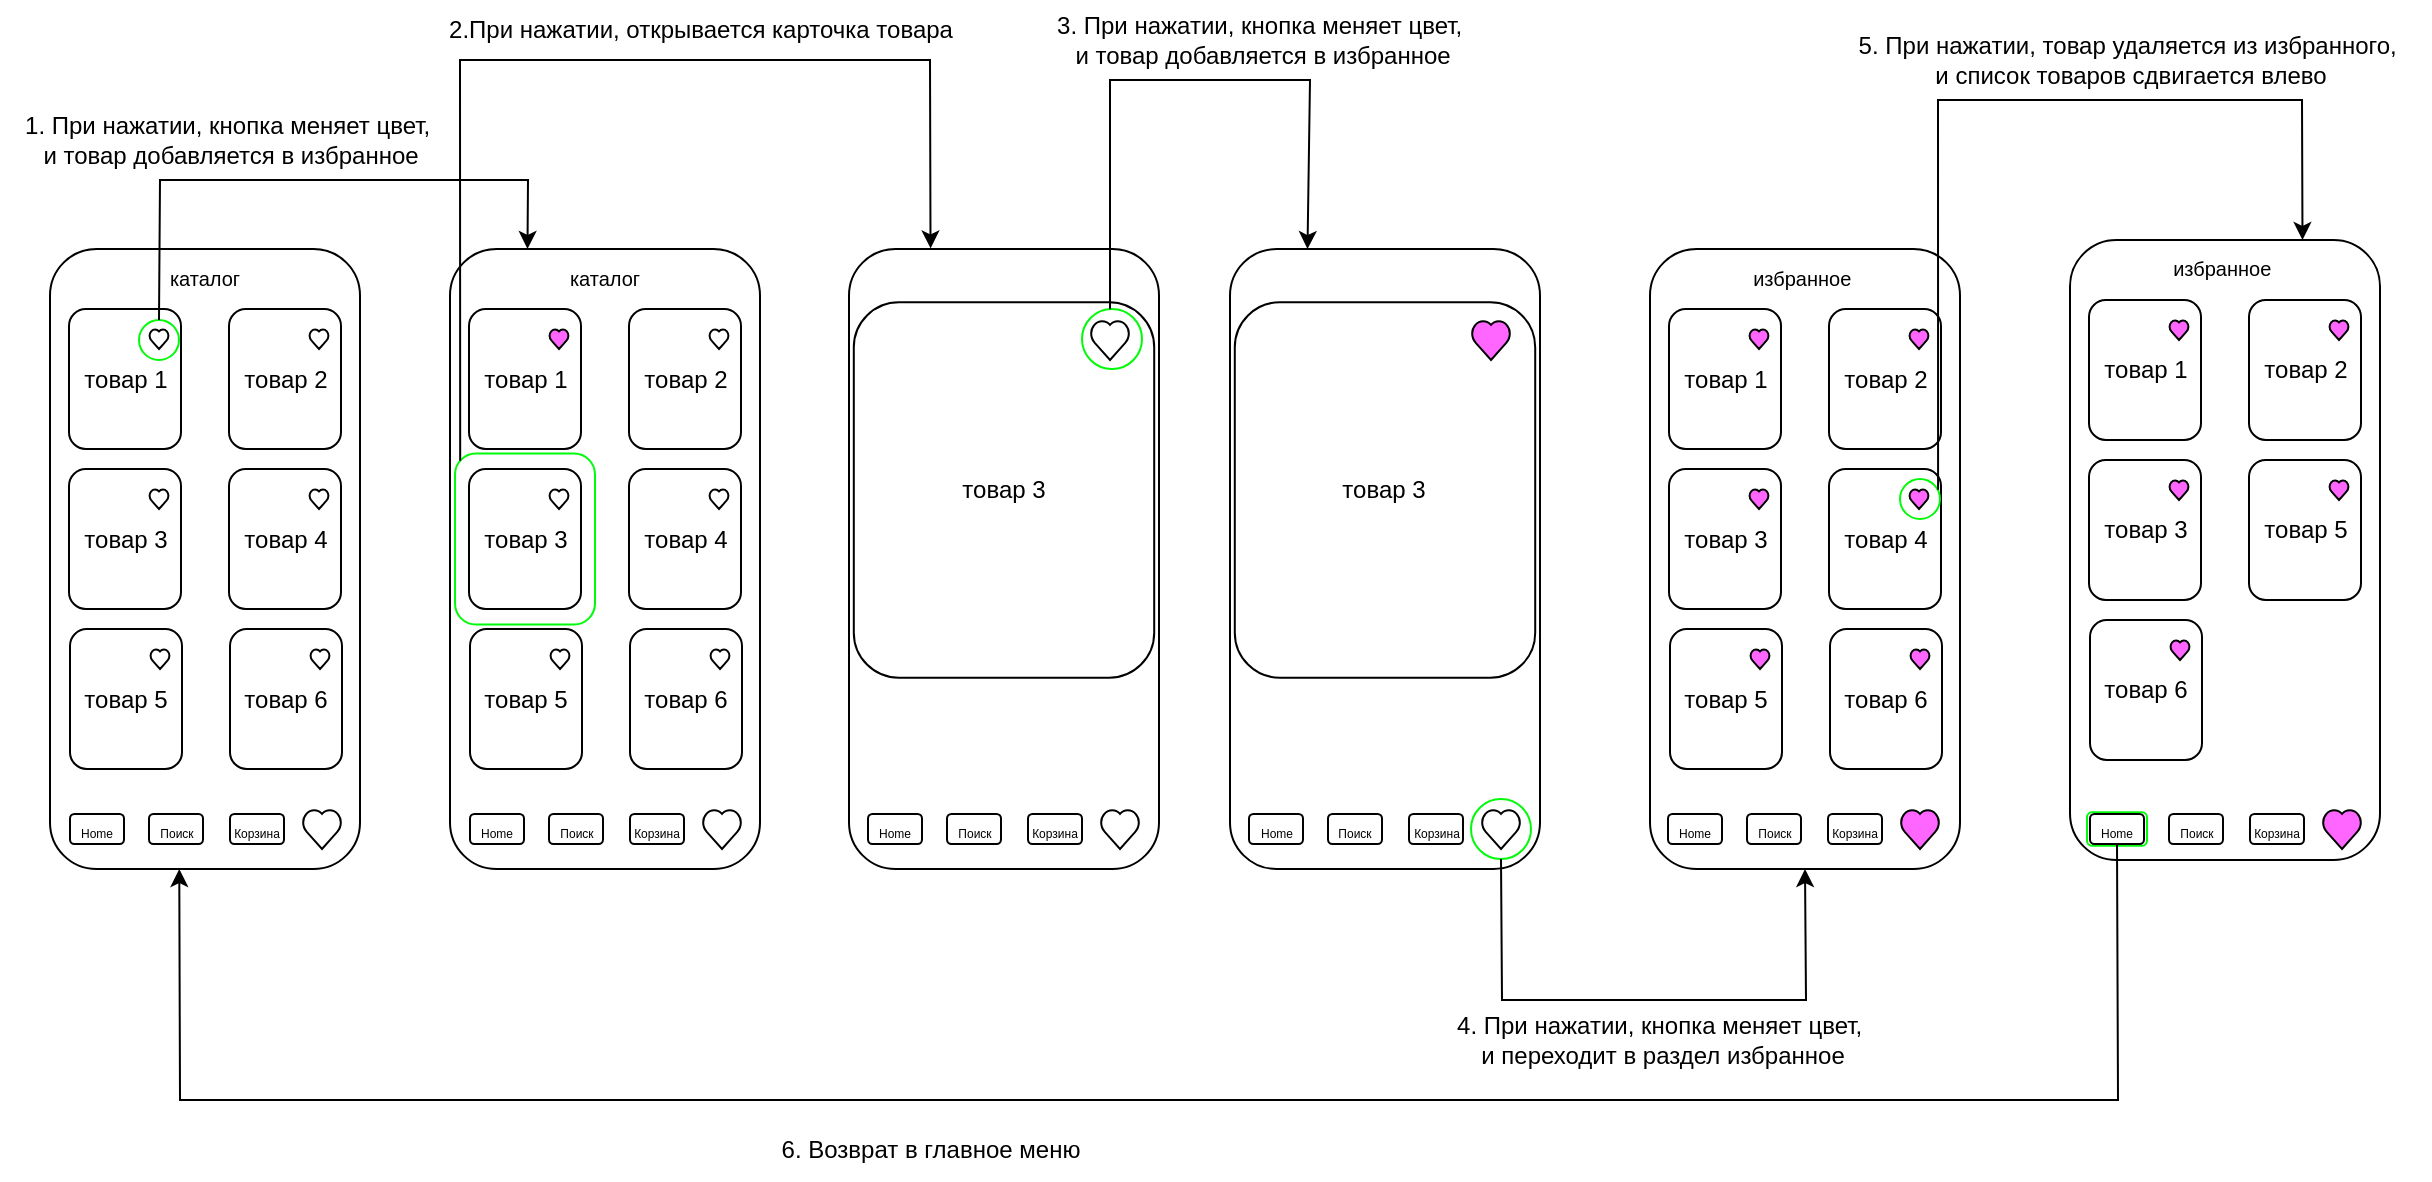 <mxfile version="24.8.0">
  <diagram id="9sQmnJu0lc5YC46oBtRC" name="bsa21_2">
    <mxGraphModel dx="1300" dy="711" grid="1" gridSize="10" guides="1" tooltips="1" connect="1" arrows="1" fold="1" page="1" pageScale="1" pageWidth="1654" pageHeight="1169" math="0" shadow="0">
      <root>
        <mxCell id="0" />
        <mxCell id="1" parent="0" />
        <mxCell id="m1XFAZKYXhFZ4w68f1Fo-2" value="&lt;font style=&quot;font-size: 10px;&quot;&gt;каталог&lt;/font&gt;" style="rounded=1;whiteSpace=wrap;html=1;verticalAlign=top;" parent="1" vertex="1">
          <mxGeometry x="40" y="154.5" width="155" height="310" as="geometry" />
        </mxCell>
        <mxCell id="snO9IdEiVwamC3HxAGcw-32" value="товар 1" style="rounded=1;whiteSpace=wrap;html=1;" parent="1" vertex="1">
          <mxGeometry x="49.5" y="184.5" width="56" height="70" as="geometry" />
        </mxCell>
        <mxCell id="tuDCf-i1AgGtZpwe7FlV-100" value="" style="ellipse;whiteSpace=wrap;html=1;aspect=fixed;strokeWidth=1;strokeColor=#00FA08;" parent="1" vertex="1">
          <mxGeometry x="84.5" y="190" width="20" height="20" as="geometry" />
        </mxCell>
        <mxCell id="snO9IdEiVwamC3HxAGcw-91" value="&lt;span style=&quot;font-size: 10px;&quot;&gt;избранное&amp;nbsp;&lt;/span&gt;" style="rounded=1;whiteSpace=wrap;html=1;verticalAlign=top;" parent="1" vertex="1">
          <mxGeometry x="1050" y="150" width="155" height="310" as="geometry" />
        </mxCell>
        <mxCell id="tuDCf-i1AgGtZpwe7FlV-94" value="" style="rounded=1;whiteSpace=wrap;html=1;strokeColor=#00FA08;" parent="1" vertex="1">
          <mxGeometry x="1058.5" y="436.13" width="30" height="16.75" as="geometry" />
        </mxCell>
        <mxCell id="tuDCf-i1AgGtZpwe7FlV-66" value="" style="rounded=1;whiteSpace=wrap;html=1;verticalAlign=top;" parent="1" vertex="1">
          <mxGeometry x="630" y="154.5" width="155" height="310" as="geometry" />
        </mxCell>
        <mxCell id="tuDCf-i1AgGtZpwe7FlV-82" value="" style="ellipse;whiteSpace=wrap;html=1;aspect=fixed;strokeWidth=1;strokeColor=#00FA08;" parent="1" vertex="1">
          <mxGeometry x="750.5" y="429.5" width="30" height="30" as="geometry" />
        </mxCell>
        <mxCell id="tuDCf-i1AgGtZpwe7FlV-35" value="" style="rounded=1;whiteSpace=wrap;html=1;verticalAlign=top;" parent="1" vertex="1">
          <mxGeometry x="439.5" y="154.5" width="155" height="310" as="geometry" />
        </mxCell>
        <mxCell id="tuDCf-i1AgGtZpwe7FlV-64" value="товар 3" style="rounded=1;whiteSpace=wrap;html=1;" parent="1" vertex="1">
          <mxGeometry x="441.9" y="181.13" width="150.2" height="187.75" as="geometry" />
        </mxCell>
        <mxCell id="tuDCf-i1AgGtZpwe7FlV-81" value="" style="ellipse;whiteSpace=wrap;html=1;aspect=fixed;strokeWidth=1;strokeColor=#00FA08;" parent="1" vertex="1">
          <mxGeometry x="556" y="184.5" width="30" height="30" as="geometry" />
        </mxCell>
        <mxCell id="snO9IdEiVwamC3HxAGcw-37" value="&lt;font style=&quot;font-size: 10px;&quot;&gt;каталог&lt;/font&gt;" style="rounded=1;whiteSpace=wrap;html=1;verticalAlign=top;" parent="1" vertex="1">
          <mxGeometry x="240" y="154.5" width="155" height="310" as="geometry" />
        </mxCell>
        <mxCell id="tuDCf-i1AgGtZpwe7FlV-63" value="" style="rounded=1;whiteSpace=wrap;html=1;strokeColor=#00fa08;" parent="1" vertex="1">
          <mxGeometry x="242.5" y="256.75" width="70" height="85.5" as="geometry" />
        </mxCell>
        <mxCell id="snO9IdEiVwamC3HxAGcw-59" value="&lt;span style=&quot;font-size: 10px;&quot;&gt;избранное&amp;nbsp;&lt;/span&gt;" style="rounded=1;whiteSpace=wrap;html=1;verticalAlign=top;" parent="1" vertex="1">
          <mxGeometry x="840" y="154.5" width="155" height="310" as="geometry" />
        </mxCell>
        <mxCell id="snO9IdEiVwamC3HxAGcw-60" value="товар 4" style="rounded=1;whiteSpace=wrap;html=1;" parent="1" vertex="1">
          <mxGeometry x="929.5" y="264.5" width="56" height="70" as="geometry" />
        </mxCell>
        <mxCell id="snO9IdEiVwamC3HxAGcw-108" value="" style="ellipse;whiteSpace=wrap;html=1;aspect=fixed;strokeWidth=1;strokeColor=#00FA08;" parent="1" vertex="1">
          <mxGeometry x="965" y="269.5" width="20" height="20" as="geometry" />
        </mxCell>
        <mxCell id="snO9IdEiVwamC3HxAGcw-29" value="товар 4" style="rounded=1;whiteSpace=wrap;html=1;" parent="1" vertex="1">
          <mxGeometry x="129.5" y="264.5" width="56" height="70" as="geometry" />
        </mxCell>
        <mxCell id="snO9IdEiVwamC3HxAGcw-18" value="" style="verticalLabelPosition=bottom;verticalAlign=top;html=1;shape=mxgraph.basic.heart" parent="1" vertex="1">
          <mxGeometry x="166" y="434.5" width="20" height="20" as="geometry" />
        </mxCell>
        <mxCell id="snO9IdEiVwamC3HxAGcw-24" value="товар 5" style="rounded=1;whiteSpace=wrap;html=1;" parent="1" vertex="1">
          <mxGeometry x="50" y="344.5" width="56" height="70" as="geometry" />
        </mxCell>
        <mxCell id="snO9IdEiVwamC3HxAGcw-25" value="товар 6" style="rounded=1;whiteSpace=wrap;html=1;" parent="1" vertex="1">
          <mxGeometry x="130" y="344.5" width="56" height="70" as="geometry" />
        </mxCell>
        <mxCell id="snO9IdEiVwamC3HxAGcw-26" value="" style="verticalLabelPosition=bottom;verticalAlign=top;html=1;shape=mxgraph.basic.heart" parent="1" vertex="1">
          <mxGeometry x="170" y="354.5" width="10" height="10" as="geometry" />
        </mxCell>
        <mxCell id="snO9IdEiVwamC3HxAGcw-27" value="" style="verticalLabelPosition=bottom;verticalAlign=top;html=1;shape=mxgraph.basic.heart" parent="1" vertex="1">
          <mxGeometry x="90" y="354.5" width="10" height="10" as="geometry" />
        </mxCell>
        <mxCell id="snO9IdEiVwamC3HxAGcw-28" value="товар 3" style="rounded=1;whiteSpace=wrap;html=1;" parent="1" vertex="1">
          <mxGeometry x="49.5" y="264.5" width="56" height="70" as="geometry" />
        </mxCell>
        <mxCell id="snO9IdEiVwamC3HxAGcw-30" value="" style="verticalLabelPosition=bottom;verticalAlign=top;html=1;shape=mxgraph.basic.heart" parent="1" vertex="1">
          <mxGeometry x="169.5" y="274.5" width="10" height="10" as="geometry" />
        </mxCell>
        <mxCell id="snO9IdEiVwamC3HxAGcw-31" value="" style="verticalLabelPosition=bottom;verticalAlign=top;html=1;shape=mxgraph.basic.heart" parent="1" vertex="1">
          <mxGeometry x="89.5" y="274.5" width="10" height="10" as="geometry" />
        </mxCell>
        <mxCell id="snO9IdEiVwamC3HxAGcw-33" value="товар 2" style="rounded=1;whiteSpace=wrap;html=1;" parent="1" vertex="1">
          <mxGeometry x="129.5" y="184.5" width="56" height="70" as="geometry" />
        </mxCell>
        <mxCell id="snO9IdEiVwamC3HxAGcw-34" value="" style="verticalLabelPosition=bottom;verticalAlign=top;html=1;shape=mxgraph.basic.heart" parent="1" vertex="1">
          <mxGeometry x="169.5" y="194.5" width="10" height="10" as="geometry" />
        </mxCell>
        <mxCell id="snO9IdEiVwamC3HxAGcw-35" value="" style="verticalLabelPosition=bottom;verticalAlign=top;html=1;shape=mxgraph.basic.heart" parent="1" vertex="1">
          <mxGeometry x="89.5" y="194.5" width="10" height="10" as="geometry" />
        </mxCell>
        <mxCell id="snO9IdEiVwamC3HxAGcw-38" value="" style="verticalLabelPosition=bottom;verticalAlign=top;html=1;shape=mxgraph.basic.heart" parent="1" vertex="1">
          <mxGeometry x="560" y="190" width="20" height="20" as="geometry" />
        </mxCell>
        <mxCell id="snO9IdEiVwamC3HxAGcw-39" value="товар 5" style="rounded=1;whiteSpace=wrap;html=1;" parent="1" vertex="1">
          <mxGeometry x="250" y="344.5" width="56" height="70" as="geometry" />
        </mxCell>
        <mxCell id="snO9IdEiVwamC3HxAGcw-40" value="товар 6" style="rounded=1;whiteSpace=wrap;html=1;" parent="1" vertex="1">
          <mxGeometry x="330" y="344.5" width="56" height="70" as="geometry" />
        </mxCell>
        <mxCell id="snO9IdEiVwamC3HxAGcw-41" value="" style="verticalLabelPosition=bottom;verticalAlign=top;html=1;shape=mxgraph.basic.heart" parent="1" vertex="1">
          <mxGeometry x="370" y="354.5" width="10" height="10" as="geometry" />
        </mxCell>
        <mxCell id="snO9IdEiVwamC3HxAGcw-42" value="" style="verticalLabelPosition=bottom;verticalAlign=top;html=1;shape=mxgraph.basic.heart" parent="1" vertex="1">
          <mxGeometry x="290" y="354.5" width="10" height="10" as="geometry" />
        </mxCell>
        <mxCell id="snO9IdEiVwamC3HxAGcw-43" value="товар 3" style="rounded=1;whiteSpace=wrap;html=1;" parent="1" vertex="1">
          <mxGeometry x="249.5" y="264.5" width="56" height="70" as="geometry" />
        </mxCell>
        <mxCell id="snO9IdEiVwamC3HxAGcw-44" value="товар 4" style="rounded=1;whiteSpace=wrap;html=1;" parent="1" vertex="1">
          <mxGeometry x="329.5" y="264.5" width="56" height="70" as="geometry" />
        </mxCell>
        <mxCell id="snO9IdEiVwamC3HxAGcw-45" value="" style="verticalLabelPosition=bottom;verticalAlign=top;html=1;shape=mxgraph.basic.heart;strokeColor=#000000;fillColor=#FFFFFF;" parent="1" vertex="1">
          <mxGeometry x="369.5" y="274.5" width="10" height="10" as="geometry" />
        </mxCell>
        <mxCell id="snO9IdEiVwamC3HxAGcw-46" value="" style="verticalLabelPosition=bottom;verticalAlign=top;html=1;shape=mxgraph.basic.heart" parent="1" vertex="1">
          <mxGeometry x="289.5" y="274.5" width="10" height="10" as="geometry" />
        </mxCell>
        <mxCell id="snO9IdEiVwamC3HxAGcw-47" value="товар 1" style="rounded=1;whiteSpace=wrap;html=1;" parent="1" vertex="1">
          <mxGeometry x="249.5" y="184.5" width="56" height="70" as="geometry" />
        </mxCell>
        <mxCell id="snO9IdEiVwamC3HxAGcw-48" value="товар 2" style="rounded=1;whiteSpace=wrap;html=1;" parent="1" vertex="1">
          <mxGeometry x="329.5" y="184.5" width="56" height="70" as="geometry" />
        </mxCell>
        <mxCell id="snO9IdEiVwamC3HxAGcw-49" value="" style="verticalLabelPosition=bottom;verticalAlign=top;html=1;shape=mxgraph.basic.heart" parent="1" vertex="1">
          <mxGeometry x="369.5" y="194.5" width="10" height="10" as="geometry" />
        </mxCell>
        <mxCell id="snO9IdEiVwamC3HxAGcw-50" value="" style="verticalLabelPosition=bottom;verticalAlign=top;html=1;shape=mxgraph.basic.heart;fillColor=#FF66FF;" parent="1" vertex="1">
          <mxGeometry x="289.5" y="194.5" width="10" height="10" as="geometry" />
        </mxCell>
        <mxCell id="snO9IdEiVwamC3HxAGcw-63" value="товар 5" style="rounded=1;whiteSpace=wrap;html=1;" parent="1" vertex="1">
          <mxGeometry x="850" y="344.5" width="56" height="70" as="geometry" />
        </mxCell>
        <mxCell id="snO9IdEiVwamC3HxAGcw-64" value="товар 6" style="rounded=1;whiteSpace=wrap;html=1;" parent="1" vertex="1">
          <mxGeometry x="930" y="344.5" width="56" height="70" as="geometry" />
        </mxCell>
        <mxCell id="snO9IdEiVwamC3HxAGcw-65" value="" style="verticalLabelPosition=bottom;verticalAlign=top;html=1;shape=mxgraph.basic.heart;fillColor=#FF66FF;" parent="1" vertex="1">
          <mxGeometry x="970" y="354.5" width="10" height="10" as="geometry" />
        </mxCell>
        <mxCell id="snO9IdEiVwamC3HxAGcw-66" value="" style="verticalLabelPosition=bottom;verticalAlign=top;html=1;shape=mxgraph.basic.heart;fillColor=#FF66FF;" parent="1" vertex="1">
          <mxGeometry x="890" y="354.5" width="10" height="10" as="geometry" />
        </mxCell>
        <mxCell id="snO9IdEiVwamC3HxAGcw-67" value="товар 3" style="rounded=1;whiteSpace=wrap;html=1;" parent="1" vertex="1">
          <mxGeometry x="849.5" y="264.5" width="56" height="70" as="geometry" />
        </mxCell>
        <mxCell id="snO9IdEiVwamC3HxAGcw-68" value="" style="verticalLabelPosition=bottom;verticalAlign=top;html=1;shape=mxgraph.basic.heart;fillColor=#FF66FF;" parent="1" vertex="1">
          <mxGeometry x="969.5" y="274.5" width="10" height="10" as="geometry" />
        </mxCell>
        <mxCell id="snO9IdEiVwamC3HxAGcw-69" value="" style="verticalLabelPosition=bottom;verticalAlign=top;html=1;shape=mxgraph.basic.heart;strokeColor=#000000;fillColor=#FF66FF;" parent="1" vertex="1">
          <mxGeometry x="889.5" y="274.5" width="10" height="10" as="geometry" />
        </mxCell>
        <mxCell id="snO9IdEiVwamC3HxAGcw-70" value="товар 1" style="rounded=1;whiteSpace=wrap;html=1;" parent="1" vertex="1">
          <mxGeometry x="849.5" y="184.5" width="56" height="70" as="geometry" />
        </mxCell>
        <mxCell id="snO9IdEiVwamC3HxAGcw-71" value="товар 2" style="rounded=1;whiteSpace=wrap;html=1;" parent="1" vertex="1">
          <mxGeometry x="929.5" y="184.5" width="56" height="70" as="geometry" />
        </mxCell>
        <mxCell id="snO9IdEiVwamC3HxAGcw-72" value="" style="verticalLabelPosition=bottom;verticalAlign=top;html=1;shape=mxgraph.basic.heart;fillColor=#FF66FF;" parent="1" vertex="1">
          <mxGeometry x="969.5" y="194.5" width="10" height="10" as="geometry" />
        </mxCell>
        <mxCell id="snO9IdEiVwamC3HxAGcw-73" value="" style="verticalLabelPosition=bottom;verticalAlign=top;html=1;shape=mxgraph.basic.heart;fillColor=#FF66FF;" parent="1" vertex="1">
          <mxGeometry x="889.5" y="194.5" width="10" height="10" as="geometry" />
        </mxCell>
        <mxCell id="snO9IdEiVwamC3HxAGcw-92" value="товар 5" style="rounded=1;whiteSpace=wrap;html=1;" parent="1" vertex="1">
          <mxGeometry x="1139.5" y="260" width="56" height="70" as="geometry" />
        </mxCell>
        <mxCell id="snO9IdEiVwamC3HxAGcw-95" value="товар 6" style="rounded=1;whiteSpace=wrap;html=1;" parent="1" vertex="1">
          <mxGeometry x="1060" y="340" width="56" height="70" as="geometry" />
        </mxCell>
        <mxCell id="snO9IdEiVwamC3HxAGcw-98" value="" style="verticalLabelPosition=bottom;verticalAlign=top;html=1;shape=mxgraph.basic.heart;fillColor=#FF66FF;" parent="1" vertex="1">
          <mxGeometry x="1100" y="350" width="10" height="10" as="geometry" />
        </mxCell>
        <mxCell id="snO9IdEiVwamC3HxAGcw-99" value="товар 3" style="rounded=1;whiteSpace=wrap;html=1;" parent="1" vertex="1">
          <mxGeometry x="1059.5" y="260" width="56" height="70" as="geometry" />
        </mxCell>
        <mxCell id="snO9IdEiVwamC3HxAGcw-100" value="" style="verticalLabelPosition=bottom;verticalAlign=top;html=1;shape=mxgraph.basic.heart;fillColor=#FF66FF;" parent="1" vertex="1">
          <mxGeometry x="1179.5" y="270" width="10" height="10" as="geometry" />
        </mxCell>
        <mxCell id="snO9IdEiVwamC3HxAGcw-101" value="" style="verticalLabelPosition=bottom;verticalAlign=top;html=1;shape=mxgraph.basic.heart;fillColor=#FF66FF;" parent="1" vertex="1">
          <mxGeometry x="1099.5" y="270" width="10" height="10" as="geometry" />
        </mxCell>
        <mxCell id="snO9IdEiVwamC3HxAGcw-102" value="товар 1" style="rounded=1;whiteSpace=wrap;html=1;" parent="1" vertex="1">
          <mxGeometry x="1059.5" y="180" width="56" height="70" as="geometry" />
        </mxCell>
        <mxCell id="snO9IdEiVwamC3HxAGcw-103" value="товар 2" style="rounded=1;whiteSpace=wrap;html=1;" parent="1" vertex="1">
          <mxGeometry x="1139.5" y="180" width="56" height="70" as="geometry" />
        </mxCell>
        <mxCell id="snO9IdEiVwamC3HxAGcw-104" value="" style="verticalLabelPosition=bottom;verticalAlign=top;html=1;shape=mxgraph.basic.heart;fillColor=#FF66FF;" parent="1" vertex="1">
          <mxGeometry x="1179.5" y="190" width="10" height="10" as="geometry" />
        </mxCell>
        <mxCell id="snO9IdEiVwamC3HxAGcw-105" value="" style="verticalLabelPosition=bottom;verticalAlign=top;html=1;shape=mxgraph.basic.heart;fillColor=#FF66FF;" parent="1" vertex="1">
          <mxGeometry x="1099.5" y="190" width="10" height="10" as="geometry" />
        </mxCell>
        <mxCell id="tuDCf-i1AgGtZpwe7FlV-1" value="&lt;span style=&quot;font-size: 6px;&quot;&gt;Корзина&lt;/span&gt;" style="rounded=1;whiteSpace=wrap;html=1;verticalAlign=middle;" parent="1" vertex="1">
          <mxGeometry x="130" y="437" width="27" height="15" as="geometry" />
        </mxCell>
        <mxCell id="tuDCf-i1AgGtZpwe7FlV-5" value="&lt;span style=&quot;font-size: 6px;&quot;&gt;Поиск&lt;/span&gt;" style="rounded=1;whiteSpace=wrap;html=1;verticalAlign=middle;" parent="1" vertex="1">
          <mxGeometry x="89.5" y="437" width="27" height="15" as="geometry" />
        </mxCell>
        <mxCell id="tuDCf-i1AgGtZpwe7FlV-6" value="&lt;span style=&quot;font-size: 6px;&quot;&gt;Home&lt;/span&gt;" style="rounded=1;whiteSpace=wrap;html=1;verticalAlign=middle;" parent="1" vertex="1">
          <mxGeometry x="50" y="437" width="27" height="15" as="geometry" />
        </mxCell>
        <mxCell id="tuDCf-i1AgGtZpwe7FlV-67" value="товар 3" style="rounded=1;whiteSpace=wrap;html=1;" parent="1" vertex="1">
          <mxGeometry x="632.4" y="181.13" width="150.2" height="187.75" as="geometry" />
        </mxCell>
        <mxCell id="tuDCf-i1AgGtZpwe7FlV-68" value="" style="verticalLabelPosition=bottom;verticalAlign=top;html=1;shape=mxgraph.basic.heart;fillColor=#FF66FF;" parent="1" vertex="1">
          <mxGeometry x="750.5" y="190" width="20" height="20" as="geometry" />
        </mxCell>
        <mxCell id="tuDCf-i1AgGtZpwe7FlV-69" value="" style="verticalLabelPosition=bottom;verticalAlign=top;html=1;shape=mxgraph.basic.heart" parent="1" vertex="1">
          <mxGeometry x="366" y="434.5" width="20" height="20" as="geometry" />
        </mxCell>
        <mxCell id="tuDCf-i1AgGtZpwe7FlV-70" value="&lt;span style=&quot;font-size: 6px;&quot;&gt;Корзина&lt;/span&gt;" style="rounded=1;whiteSpace=wrap;html=1;verticalAlign=middle;" parent="1" vertex="1">
          <mxGeometry x="330" y="437" width="27" height="15" as="geometry" />
        </mxCell>
        <mxCell id="tuDCf-i1AgGtZpwe7FlV-71" value="&lt;span style=&quot;font-size: 6px;&quot;&gt;Поиск&lt;/span&gt;" style="rounded=1;whiteSpace=wrap;html=1;verticalAlign=middle;" parent="1" vertex="1">
          <mxGeometry x="289.5" y="437" width="27" height="15" as="geometry" />
        </mxCell>
        <mxCell id="tuDCf-i1AgGtZpwe7FlV-72" value="&lt;span style=&quot;font-size: 6px;&quot;&gt;Home&lt;/span&gt;" style="rounded=1;whiteSpace=wrap;html=1;verticalAlign=middle;" parent="1" vertex="1">
          <mxGeometry x="250" y="437" width="27" height="15" as="geometry" />
        </mxCell>
        <mxCell id="tuDCf-i1AgGtZpwe7FlV-73" value="" style="verticalLabelPosition=bottom;verticalAlign=top;html=1;shape=mxgraph.basic.heart" parent="1" vertex="1">
          <mxGeometry x="565" y="434.5" width="20" height="20" as="geometry" />
        </mxCell>
        <mxCell id="tuDCf-i1AgGtZpwe7FlV-74" value="&lt;span style=&quot;font-size: 6px;&quot;&gt;Корзина&lt;/span&gt;" style="rounded=1;whiteSpace=wrap;html=1;verticalAlign=middle;" parent="1" vertex="1">
          <mxGeometry x="529" y="437" width="27" height="15" as="geometry" />
        </mxCell>
        <mxCell id="tuDCf-i1AgGtZpwe7FlV-75" value="&lt;span style=&quot;font-size: 6px;&quot;&gt;Поиск&lt;/span&gt;" style="rounded=1;whiteSpace=wrap;html=1;verticalAlign=middle;" parent="1" vertex="1">
          <mxGeometry x="488.5" y="437" width="27" height="15" as="geometry" />
        </mxCell>
        <mxCell id="tuDCf-i1AgGtZpwe7FlV-76" value="&lt;span style=&quot;font-size: 6px;&quot;&gt;Home&lt;/span&gt;" style="rounded=1;whiteSpace=wrap;html=1;verticalAlign=middle;" parent="1" vertex="1">
          <mxGeometry x="449" y="437" width="27" height="15" as="geometry" />
        </mxCell>
        <mxCell id="tuDCf-i1AgGtZpwe7FlV-77" value="" style="verticalLabelPosition=bottom;verticalAlign=top;html=1;shape=mxgraph.basic.heart" parent="1" vertex="1">
          <mxGeometry x="755.5" y="434.5" width="20" height="20" as="geometry" />
        </mxCell>
        <mxCell id="tuDCf-i1AgGtZpwe7FlV-78" value="&lt;span style=&quot;font-size: 6px;&quot;&gt;Корзина&lt;/span&gt;" style="rounded=1;whiteSpace=wrap;html=1;verticalAlign=middle;" parent="1" vertex="1">
          <mxGeometry x="719.5" y="437" width="27" height="15" as="geometry" />
        </mxCell>
        <mxCell id="tuDCf-i1AgGtZpwe7FlV-79" value="&lt;span style=&quot;font-size: 6px;&quot;&gt;Поиск&lt;/span&gt;" style="rounded=1;whiteSpace=wrap;html=1;verticalAlign=middle;" parent="1" vertex="1">
          <mxGeometry x="679" y="437" width="27" height="15" as="geometry" />
        </mxCell>
        <mxCell id="tuDCf-i1AgGtZpwe7FlV-80" value="&lt;span style=&quot;font-size: 6px;&quot;&gt;Home&lt;/span&gt;" style="rounded=1;whiteSpace=wrap;html=1;verticalAlign=middle;" parent="1" vertex="1">
          <mxGeometry x="639.5" y="437" width="27" height="15" as="geometry" />
        </mxCell>
        <mxCell id="tuDCf-i1AgGtZpwe7FlV-83" value="" style="verticalLabelPosition=bottom;verticalAlign=top;html=1;shape=mxgraph.basic.heart;fillColor=#FF66FF;" parent="1" vertex="1">
          <mxGeometry x="965" y="434.5" width="20" height="20" as="geometry" />
        </mxCell>
        <mxCell id="tuDCf-i1AgGtZpwe7FlV-84" value="&lt;span style=&quot;font-size: 6px;&quot;&gt;Корзина&lt;/span&gt;" style="rounded=1;whiteSpace=wrap;html=1;verticalAlign=middle;" parent="1" vertex="1">
          <mxGeometry x="929" y="437" width="27" height="15" as="geometry" />
        </mxCell>
        <mxCell id="tuDCf-i1AgGtZpwe7FlV-85" value="&lt;span style=&quot;font-size: 6px;&quot;&gt;Поиск&lt;/span&gt;" style="rounded=1;whiteSpace=wrap;html=1;verticalAlign=middle;" parent="1" vertex="1">
          <mxGeometry x="888.5" y="437" width="27" height="15" as="geometry" />
        </mxCell>
        <mxCell id="tuDCf-i1AgGtZpwe7FlV-86" value="&lt;span style=&quot;font-size: 6px;&quot;&gt;Home&lt;/span&gt;" style="rounded=1;whiteSpace=wrap;html=1;verticalAlign=middle;" parent="1" vertex="1">
          <mxGeometry x="849" y="437" width="27" height="15" as="geometry" />
        </mxCell>
        <mxCell id="tuDCf-i1AgGtZpwe7FlV-87" value="" style="verticalLabelPosition=bottom;verticalAlign=top;html=1;shape=mxgraph.basic.heart;fillColor=#FF66FF;" parent="1" vertex="1">
          <mxGeometry x="1176" y="434.5" width="20" height="20" as="geometry" />
        </mxCell>
        <mxCell id="tuDCf-i1AgGtZpwe7FlV-88" value="&lt;span style=&quot;font-size: 6px;&quot;&gt;Корзина&lt;/span&gt;" style="rounded=1;whiteSpace=wrap;html=1;verticalAlign=middle;" parent="1" vertex="1">
          <mxGeometry x="1140" y="437" width="27" height="15" as="geometry" />
        </mxCell>
        <mxCell id="tuDCf-i1AgGtZpwe7FlV-89" value="&lt;span style=&quot;font-size: 6px;&quot;&gt;Поиск&lt;/span&gt;" style="rounded=1;whiteSpace=wrap;html=1;verticalAlign=middle;" parent="1" vertex="1">
          <mxGeometry x="1099.5" y="437" width="27" height="15" as="geometry" />
        </mxCell>
        <mxCell id="tuDCf-i1AgGtZpwe7FlV-90" value="&lt;span style=&quot;font-size: 6px;&quot;&gt;Home&lt;/span&gt;" style="rounded=1;whiteSpace=wrap;html=1;verticalAlign=middle;" parent="1" vertex="1">
          <mxGeometry x="1060" y="437" width="27" height="15" as="geometry" />
        </mxCell>
        <mxCell id="tuDCf-i1AgGtZpwe7FlV-91" value="" style="endArrow=classic;html=1;rounded=0;exitX=0.037;exitY=0.042;exitDx=0;exitDy=0;exitPerimeter=0;entryX=0.263;entryY=-0.001;entryDx=0;entryDy=0;entryPerimeter=0;" parent="1" source="tuDCf-i1AgGtZpwe7FlV-63" target="tuDCf-i1AgGtZpwe7FlV-35" edge="1">
          <mxGeometry width="50" height="50" relative="1" as="geometry">
            <mxPoint x="249" y="260" as="sourcePoint" />
            <mxPoint x="570" y="60" as="targetPoint" />
            <Array as="points">
              <mxPoint x="245" y="60" />
              <mxPoint x="480" y="60" />
            </Array>
          </mxGeometry>
        </mxCell>
        <mxCell id="tuDCf-i1AgGtZpwe7FlV-92" value="" style="endArrow=classic;html=1;rounded=0;exitX=0.467;exitY=0.003;exitDx=0;exitDy=0;exitPerimeter=0;entryX=0.25;entryY=0;entryDx=0;entryDy=0;" parent="1" source="tuDCf-i1AgGtZpwe7FlV-81" target="tuDCf-i1AgGtZpwe7FlV-66" edge="1">
          <mxGeometry width="50" height="50" relative="1" as="geometry">
            <mxPoint x="570" y="184.5" as="sourcePoint" />
            <mxPoint x="570" y="60" as="targetPoint" />
            <Array as="points">
              <mxPoint x="570" y="70" />
              <mxPoint x="670" y="70" />
            </Array>
          </mxGeometry>
        </mxCell>
        <mxCell id="tuDCf-i1AgGtZpwe7FlV-93" value="" style="endArrow=classic;html=1;rounded=0;exitX=0.5;exitY=1;exitDx=0;exitDy=0;entryX=0.5;entryY=1;entryDx=0;entryDy=0;" parent="1" source="tuDCf-i1AgGtZpwe7FlV-82" target="snO9IdEiVwamC3HxAGcw-59" edge="1">
          <mxGeometry width="50" height="50" relative="1" as="geometry">
            <mxPoint x="755.5" y="580" as="sourcePoint" />
            <mxPoint x="930" y="530" as="targetPoint" />
            <Array as="points">
              <mxPoint x="766" y="530" />
              <mxPoint x="918" y="530" />
            </Array>
          </mxGeometry>
        </mxCell>
        <mxCell id="tuDCf-i1AgGtZpwe7FlV-99" value="&lt;font style=&quot;font-size: 12px;&quot;&gt;6. Возврат в главное меню&lt;/font&gt;" style="text;html=1;align=center;verticalAlign=middle;resizable=0;points=[];autosize=1;strokeColor=none;fillColor=none;" parent="1" vertex="1">
          <mxGeometry x="395" y="590" width="170" height="30" as="geometry" />
        </mxCell>
        <mxCell id="tuDCf-i1AgGtZpwe7FlV-102" value="" style="endArrow=classic;html=1;rounded=0;exitX=0.5;exitY=0;exitDx=0;exitDy=0;entryX=0.25;entryY=0;entryDx=0;entryDy=0;" parent="1" source="tuDCf-i1AgGtZpwe7FlV-100" target="snO9IdEiVwamC3HxAGcw-37" edge="1">
          <mxGeometry width="50" height="50" relative="1" as="geometry">
            <mxPoint x="79.5" y="120" as="sourcePoint" />
            <mxPoint x="129.5" y="70" as="targetPoint" />
            <Array as="points">
              <mxPoint x="95" y="120" />
              <mxPoint x="279" y="120" />
            </Array>
          </mxGeometry>
        </mxCell>
        <mxCell id="tuDCf-i1AgGtZpwe7FlV-103" value="&lt;div&gt;1. При нажатии, кнопка меняет цвет,&amp;nbsp;&lt;/div&gt;&lt;div&gt;и товар добавляется в избранное&lt;/div&gt;" style="text;html=1;align=center;verticalAlign=middle;resizable=0;points=[];autosize=1;strokeColor=none;fillColor=none;" parent="1" vertex="1">
          <mxGeometry x="15" y="80" width="230" height="40" as="geometry" />
        </mxCell>
        <mxCell id="tuDCf-i1AgGtZpwe7FlV-104" value="2.При нажатии, открывается карточка товара" style="text;html=1;align=center;verticalAlign=middle;resizable=0;points=[];autosize=1;strokeColor=none;fillColor=none;" parent="1" vertex="1">
          <mxGeometry x="225" y="30" width="280" height="30" as="geometry" />
        </mxCell>
        <mxCell id="tuDCf-i1AgGtZpwe7FlV-105" value="&lt;div&gt;3. При нажатии, кнопка меняет цвет,&amp;nbsp;&lt;/div&gt;&lt;div&gt;и товар добавляется в избранное&lt;/div&gt;" style="text;html=1;align=center;verticalAlign=middle;resizable=0;points=[];autosize=1;strokeColor=none;fillColor=none;" parent="1" vertex="1">
          <mxGeometry x="530.5" y="30" width="230" height="40" as="geometry" />
        </mxCell>
        <mxCell id="tuDCf-i1AgGtZpwe7FlV-106" value="&lt;div&gt;4. При нажатии, кнопка меняет цвет,&amp;nbsp;&lt;/div&gt;&lt;div&gt;и переходит в раздел избранное&lt;/div&gt;" style="text;html=1;align=center;verticalAlign=middle;resizable=0;points=[];autosize=1;strokeColor=none;fillColor=none;" parent="1" vertex="1">
          <mxGeometry x="731" y="530" width="230" height="40" as="geometry" />
        </mxCell>
        <mxCell id="tuDCf-i1AgGtZpwe7FlV-108" value="" style="endArrow=classic;html=1;rounded=0;exitX=0.952;exitY=0.267;exitDx=0;exitDy=0;exitPerimeter=0;entryX=0.75;entryY=0;entryDx=0;entryDy=0;" parent="1" source="snO9IdEiVwamC3HxAGcw-108" target="snO9IdEiVwamC3HxAGcw-91" edge="1">
          <mxGeometry width="50" height="50" relative="1" as="geometry">
            <mxPoint x="985" y="274.5" as="sourcePoint" />
            <mxPoint x="1160" y="80" as="targetPoint" />
            <Array as="points">
              <mxPoint x="984" y="80" />
              <mxPoint x="1166" y="80" />
            </Array>
          </mxGeometry>
        </mxCell>
        <mxCell id="tuDCf-i1AgGtZpwe7FlV-109" value="&lt;div&gt;5. При нажатии, товар удаляется из избранного,&amp;nbsp;&lt;/div&gt;&lt;div&gt;и список товаров сдвигается влево&lt;/div&gt;" style="text;html=1;align=center;verticalAlign=middle;resizable=0;points=[];autosize=1;strokeColor=none;fillColor=none;" parent="1" vertex="1">
          <mxGeometry x="930" y="40" width="300" height="40" as="geometry" />
        </mxCell>
        <mxCell id="tuDCf-i1AgGtZpwe7FlV-110" value="" style="endArrow=classic;html=1;rounded=0;exitX=0.5;exitY=1;exitDx=0;exitDy=0;entryX=0.417;entryY=1;entryDx=0;entryDy=0;entryPerimeter=0;" parent="1" source="tuDCf-i1AgGtZpwe7FlV-90" target="m1XFAZKYXhFZ4w68f1Fo-2" edge="1">
          <mxGeometry width="50" height="50" relative="1" as="geometry">
            <mxPoint x="1058.5" y="575" as="sourcePoint" />
            <mxPoint x="100" y="470" as="targetPoint" />
            <Array as="points">
              <mxPoint x="1074" y="580" />
              <mxPoint x="105" y="580" />
            </Array>
          </mxGeometry>
        </mxCell>
      </root>
    </mxGraphModel>
  </diagram>
</mxfile>
